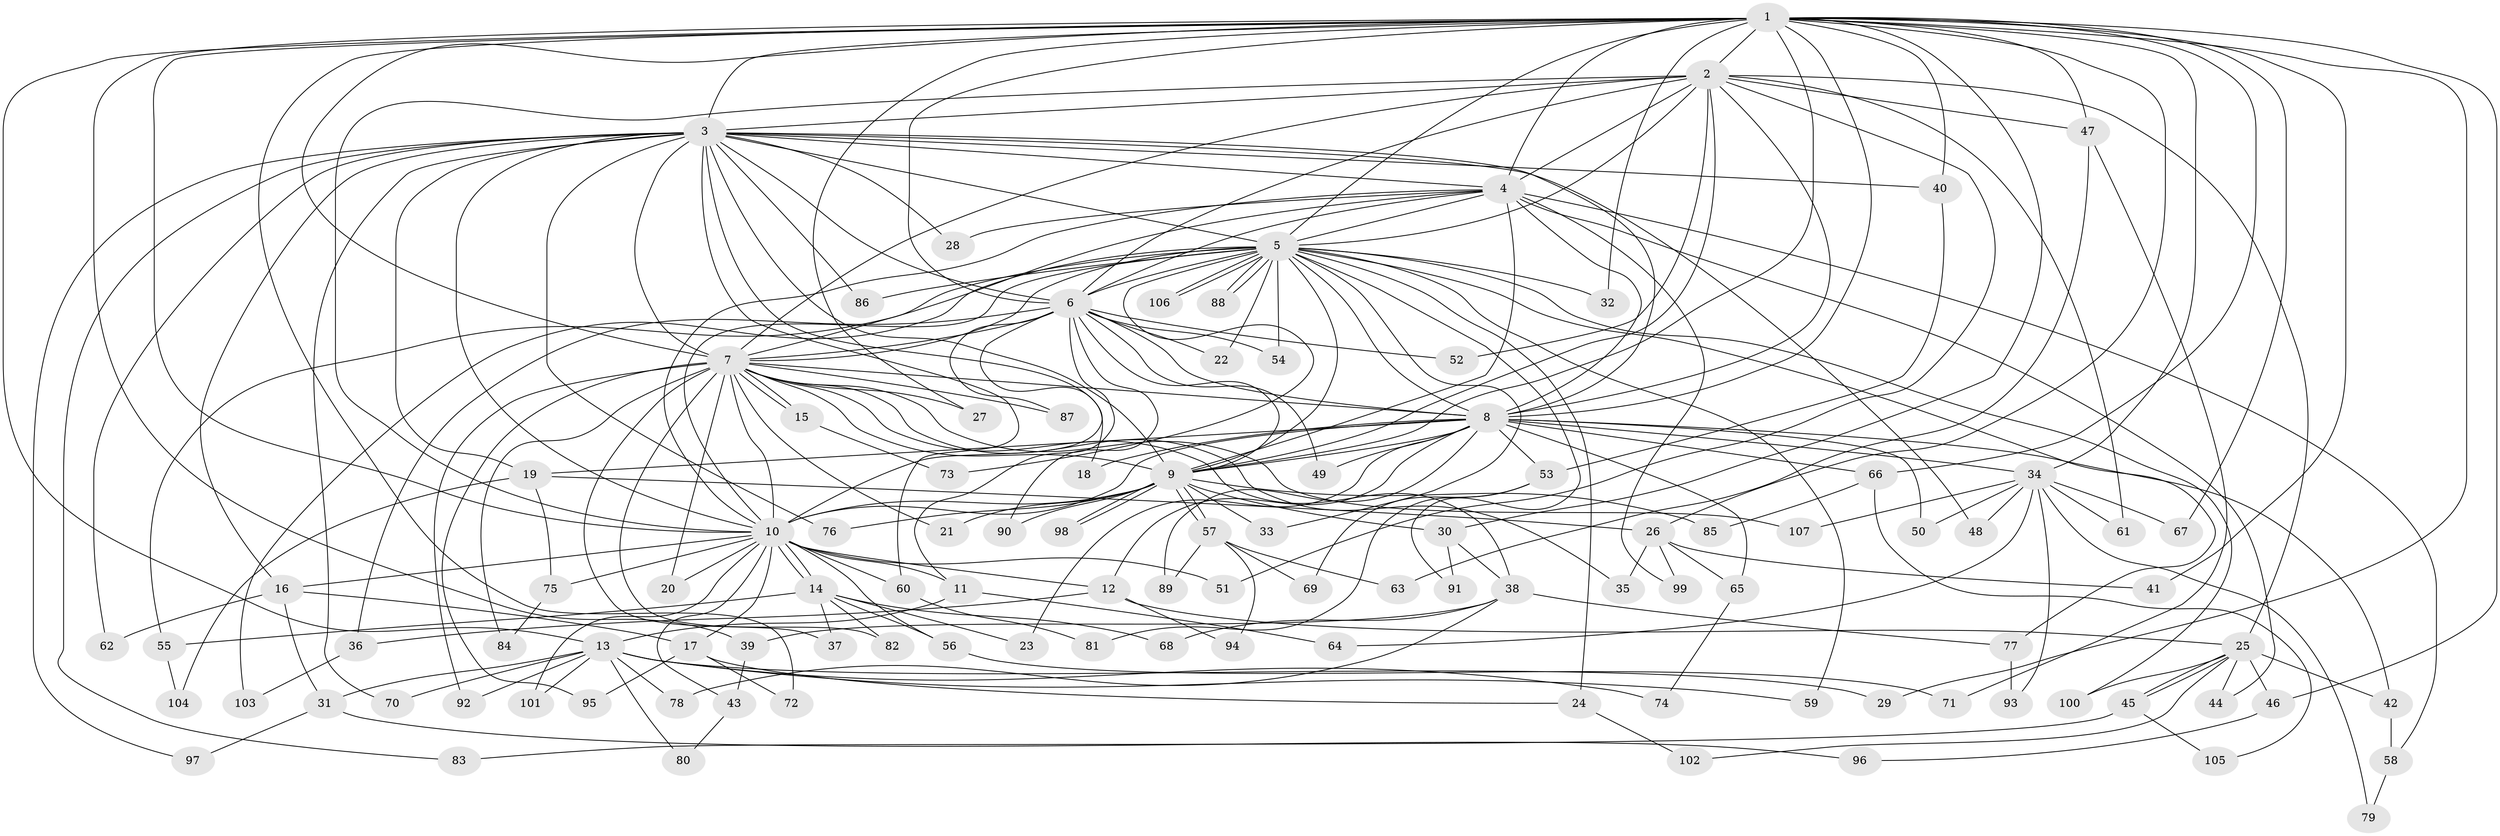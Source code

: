 // coarse degree distribution, {24: 0.012048192771084338, 13: 0.012048192771084338, 22: 0.024096385542168676, 12: 0.012048192771084338, 14: 0.012048192771084338, 28: 0.012048192771084338, 19: 0.012048192771084338, 20: 0.012048192771084338, 4: 0.060240963855421686, 6: 0.024096385542168676, 11: 0.012048192771084338, 7: 0.012048192771084338, 3: 0.13253012048192772, 5: 0.03614457831325301, 2: 0.5421686746987951, 9: 0.012048192771084338, 1: 0.03614457831325301, 10: 0.024096385542168676}
// Generated by graph-tools (version 1.1) at 2025/51/02/27/25 19:51:41]
// undirected, 107 vertices, 239 edges
graph export_dot {
graph [start="1"]
  node [color=gray90,style=filled];
  1;
  2;
  3;
  4;
  5;
  6;
  7;
  8;
  9;
  10;
  11;
  12;
  13;
  14;
  15;
  16;
  17;
  18;
  19;
  20;
  21;
  22;
  23;
  24;
  25;
  26;
  27;
  28;
  29;
  30;
  31;
  32;
  33;
  34;
  35;
  36;
  37;
  38;
  39;
  40;
  41;
  42;
  43;
  44;
  45;
  46;
  47;
  48;
  49;
  50;
  51;
  52;
  53;
  54;
  55;
  56;
  57;
  58;
  59;
  60;
  61;
  62;
  63;
  64;
  65;
  66;
  67;
  68;
  69;
  70;
  71;
  72;
  73;
  74;
  75;
  76;
  77;
  78;
  79;
  80;
  81;
  82;
  83;
  84;
  85;
  86;
  87;
  88;
  89;
  90;
  91;
  92;
  93;
  94;
  95;
  96;
  97;
  98;
  99;
  100;
  101;
  102;
  103;
  104;
  105;
  106;
  107;
  1 -- 2;
  1 -- 3;
  1 -- 4;
  1 -- 5;
  1 -- 6;
  1 -- 7;
  1 -- 8;
  1 -- 9;
  1 -- 10;
  1 -- 13;
  1 -- 26;
  1 -- 27;
  1 -- 29;
  1 -- 30;
  1 -- 32;
  1 -- 34;
  1 -- 39;
  1 -- 40;
  1 -- 41;
  1 -- 46;
  1 -- 47;
  1 -- 66;
  1 -- 67;
  1 -- 72;
  2 -- 3;
  2 -- 4;
  2 -- 5;
  2 -- 6;
  2 -- 7;
  2 -- 8;
  2 -- 9;
  2 -- 10;
  2 -- 25;
  2 -- 47;
  2 -- 51;
  2 -- 52;
  2 -- 61;
  3 -- 4;
  3 -- 5;
  3 -- 6;
  3 -- 7;
  3 -- 8;
  3 -- 9;
  3 -- 10;
  3 -- 16;
  3 -- 18;
  3 -- 19;
  3 -- 28;
  3 -- 40;
  3 -- 48;
  3 -- 60;
  3 -- 62;
  3 -- 70;
  3 -- 76;
  3 -- 83;
  3 -- 86;
  3 -- 97;
  4 -- 5;
  4 -- 6;
  4 -- 7;
  4 -- 8;
  4 -- 9;
  4 -- 10;
  4 -- 28;
  4 -- 44;
  4 -- 58;
  4 -- 99;
  5 -- 6;
  5 -- 7;
  5 -- 8;
  5 -- 9;
  5 -- 10;
  5 -- 22;
  5 -- 24;
  5 -- 32;
  5 -- 33;
  5 -- 54;
  5 -- 55;
  5 -- 59;
  5 -- 73;
  5 -- 77;
  5 -- 86;
  5 -- 88;
  5 -- 88;
  5 -- 91;
  5 -- 100;
  5 -- 103;
  5 -- 106;
  5 -- 106;
  6 -- 7;
  6 -- 8;
  6 -- 9;
  6 -- 10;
  6 -- 11;
  6 -- 22;
  6 -- 36;
  6 -- 49;
  6 -- 52;
  6 -- 54;
  6 -- 87;
  6 -- 90;
  7 -- 8;
  7 -- 9;
  7 -- 10;
  7 -- 15;
  7 -- 15;
  7 -- 20;
  7 -- 21;
  7 -- 27;
  7 -- 35;
  7 -- 37;
  7 -- 38;
  7 -- 82;
  7 -- 84;
  7 -- 87;
  7 -- 92;
  7 -- 95;
  7 -- 107;
  8 -- 9;
  8 -- 10;
  8 -- 12;
  8 -- 18;
  8 -- 19;
  8 -- 23;
  8 -- 34;
  8 -- 42;
  8 -- 49;
  8 -- 50;
  8 -- 53;
  8 -- 65;
  8 -- 66;
  8 -- 89;
  9 -- 10;
  9 -- 21;
  9 -- 30;
  9 -- 33;
  9 -- 57;
  9 -- 57;
  9 -- 76;
  9 -- 85;
  9 -- 90;
  9 -- 98;
  9 -- 98;
  10 -- 11;
  10 -- 12;
  10 -- 14;
  10 -- 14;
  10 -- 16;
  10 -- 17;
  10 -- 20;
  10 -- 43;
  10 -- 51;
  10 -- 56;
  10 -- 60;
  10 -- 75;
  10 -- 101;
  11 -- 13;
  11 -- 64;
  12 -- 25;
  12 -- 36;
  12 -- 94;
  13 -- 29;
  13 -- 31;
  13 -- 59;
  13 -- 70;
  13 -- 74;
  13 -- 78;
  13 -- 80;
  13 -- 92;
  13 -- 101;
  14 -- 23;
  14 -- 37;
  14 -- 55;
  14 -- 56;
  14 -- 68;
  14 -- 82;
  15 -- 73;
  16 -- 17;
  16 -- 31;
  16 -- 62;
  17 -- 24;
  17 -- 72;
  17 -- 95;
  19 -- 26;
  19 -- 75;
  19 -- 104;
  24 -- 102;
  25 -- 42;
  25 -- 44;
  25 -- 45;
  25 -- 45;
  25 -- 46;
  25 -- 100;
  25 -- 102;
  26 -- 35;
  26 -- 41;
  26 -- 65;
  26 -- 99;
  30 -- 38;
  30 -- 91;
  31 -- 96;
  31 -- 97;
  34 -- 48;
  34 -- 50;
  34 -- 61;
  34 -- 64;
  34 -- 67;
  34 -- 79;
  34 -- 93;
  34 -- 107;
  36 -- 103;
  38 -- 39;
  38 -- 68;
  38 -- 77;
  38 -- 78;
  39 -- 43;
  40 -- 53;
  42 -- 58;
  43 -- 80;
  45 -- 83;
  45 -- 105;
  46 -- 96;
  47 -- 63;
  47 -- 71;
  53 -- 69;
  53 -- 81;
  55 -- 104;
  56 -- 71;
  57 -- 63;
  57 -- 69;
  57 -- 89;
  57 -- 94;
  58 -- 79;
  60 -- 81;
  65 -- 74;
  66 -- 85;
  66 -- 105;
  75 -- 84;
  77 -- 93;
}
